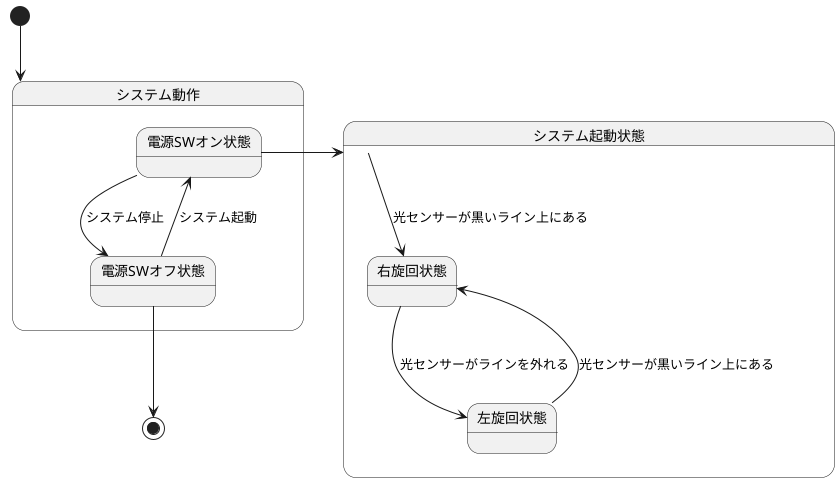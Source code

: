 @startuml
[*] --> システム動作
state システム動作 {
  電源SWオフ状態 --> 電源SWオン状態 : システム起動
  電源SWオン状態 --> 電源SWオフ状態 : システム停止
}
電源SWオン状態-right->システム起動状態
state システム起動状態 {
  システム起動状態 --> 右旋回状態 : 光センサーが黒いライン上にある
  右旋回状態 --> 左旋回状態 : 光センサーがラインを外れる
  左旋回状態 --> 右旋回状態 : 光センサーが黒いライン上にある
}
電源SWオフ状態 --> [*]
@enduml

